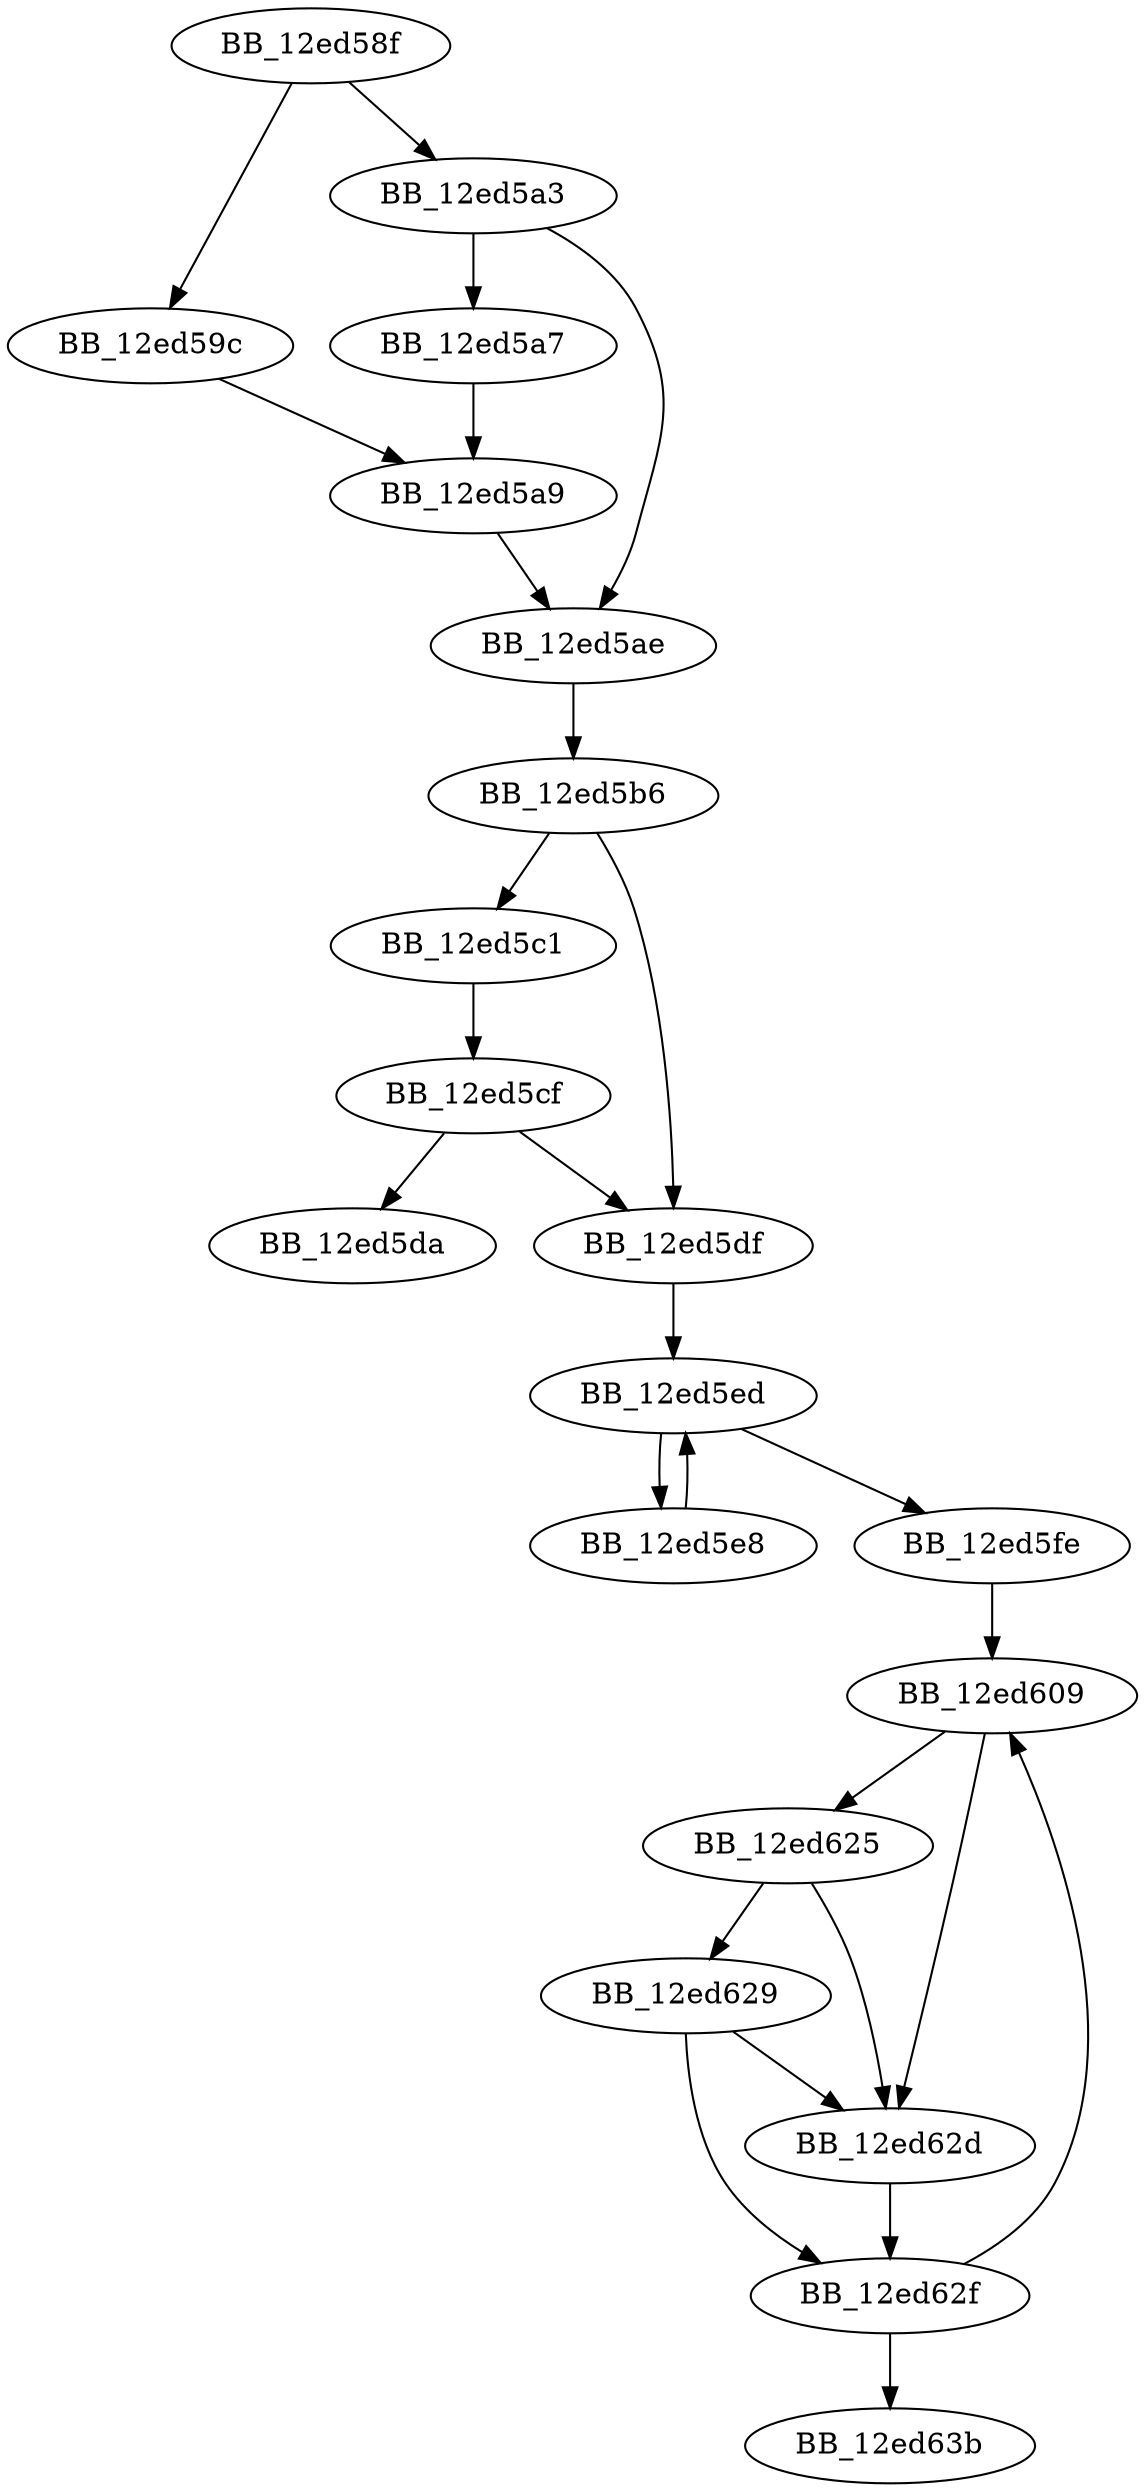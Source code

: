 DiGraph ___initstdio{
BB_12ed58f->BB_12ed59c
BB_12ed58f->BB_12ed5a3
BB_12ed59c->BB_12ed5a9
BB_12ed5a3->BB_12ed5a7
BB_12ed5a3->BB_12ed5ae
BB_12ed5a7->BB_12ed5a9
BB_12ed5a9->BB_12ed5ae
BB_12ed5ae->BB_12ed5b6
BB_12ed5b6->BB_12ed5c1
BB_12ed5b6->BB_12ed5df
BB_12ed5c1->BB_12ed5cf
BB_12ed5cf->BB_12ed5da
BB_12ed5cf->BB_12ed5df
BB_12ed5df->BB_12ed5ed
BB_12ed5e8->BB_12ed5ed
BB_12ed5ed->BB_12ed5e8
BB_12ed5ed->BB_12ed5fe
BB_12ed5fe->BB_12ed609
BB_12ed609->BB_12ed625
BB_12ed609->BB_12ed62d
BB_12ed625->BB_12ed629
BB_12ed625->BB_12ed62d
BB_12ed629->BB_12ed62d
BB_12ed629->BB_12ed62f
BB_12ed62d->BB_12ed62f
BB_12ed62f->BB_12ed609
BB_12ed62f->BB_12ed63b
}
